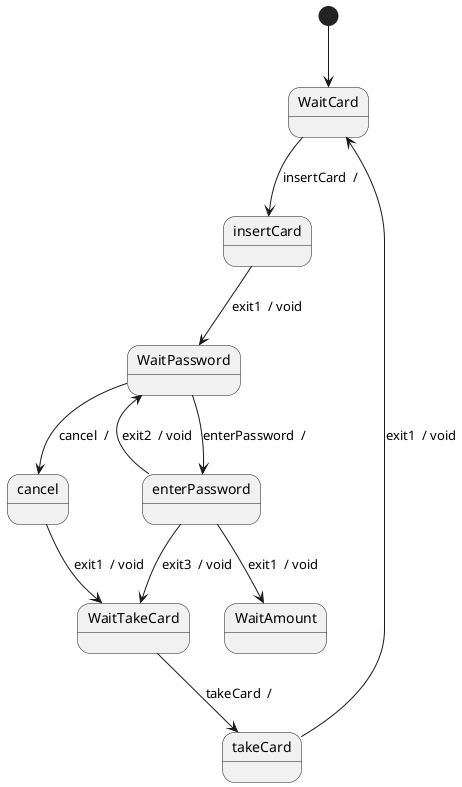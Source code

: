 @startuml
[*] --> WaitCard
state WaitCard
state WaitPassword
state WaitTakeCard
state WaitAmount
state insertCard
state enterPassword
state cancel
state takeCard
WaitCard --> insertCard : insertCard  /  
insertCard --> WaitPassword : exit1  / void 
WaitPassword --> enterPassword : enterPassword  /  
enterPassword --> WaitAmount : exit1  / void 
enterPassword --> WaitPassword : exit2  / void 
enterPassword --> WaitTakeCard : exit3  / void 
WaitPassword --> cancel : cancel  /  
cancel --> WaitTakeCard : exit1  / void 
WaitTakeCard --> takeCard : takeCard  /  
takeCard --> WaitCard : exit1  / void 
@enduml

